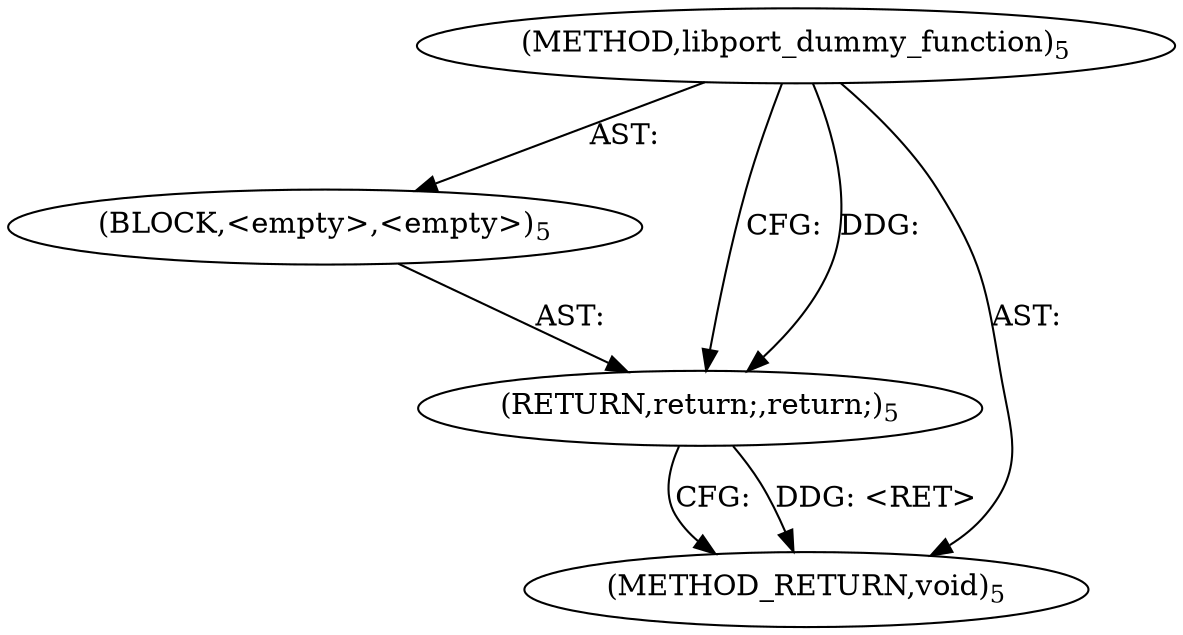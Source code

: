 digraph "libport_dummy_function" {  
"77979" [label = <(METHOD,libport_dummy_function)<SUB>5</SUB>> ]
"77980" [label = <(BLOCK,&lt;empty&gt;,&lt;empty&gt;)<SUB>5</SUB>> ]
"77981" [label = <(RETURN,return;,return;)<SUB>5</SUB>> ]
"77982" [label = <(METHOD_RETURN,void)<SUB>5</SUB>> ]
  "77979" -> "77980"  [ label = "AST: "] 
  "77979" -> "77982"  [ label = "AST: "] 
  "77980" -> "77981"  [ label = "AST: "] 
  "77981" -> "77982"  [ label = "CFG: "] 
  "77979" -> "77981"  [ label = "CFG: "] 
  "77981" -> "77982"  [ label = "DDG: &lt;RET&gt;"] 
  "77979" -> "77981"  [ label = "DDG: "] 
}
